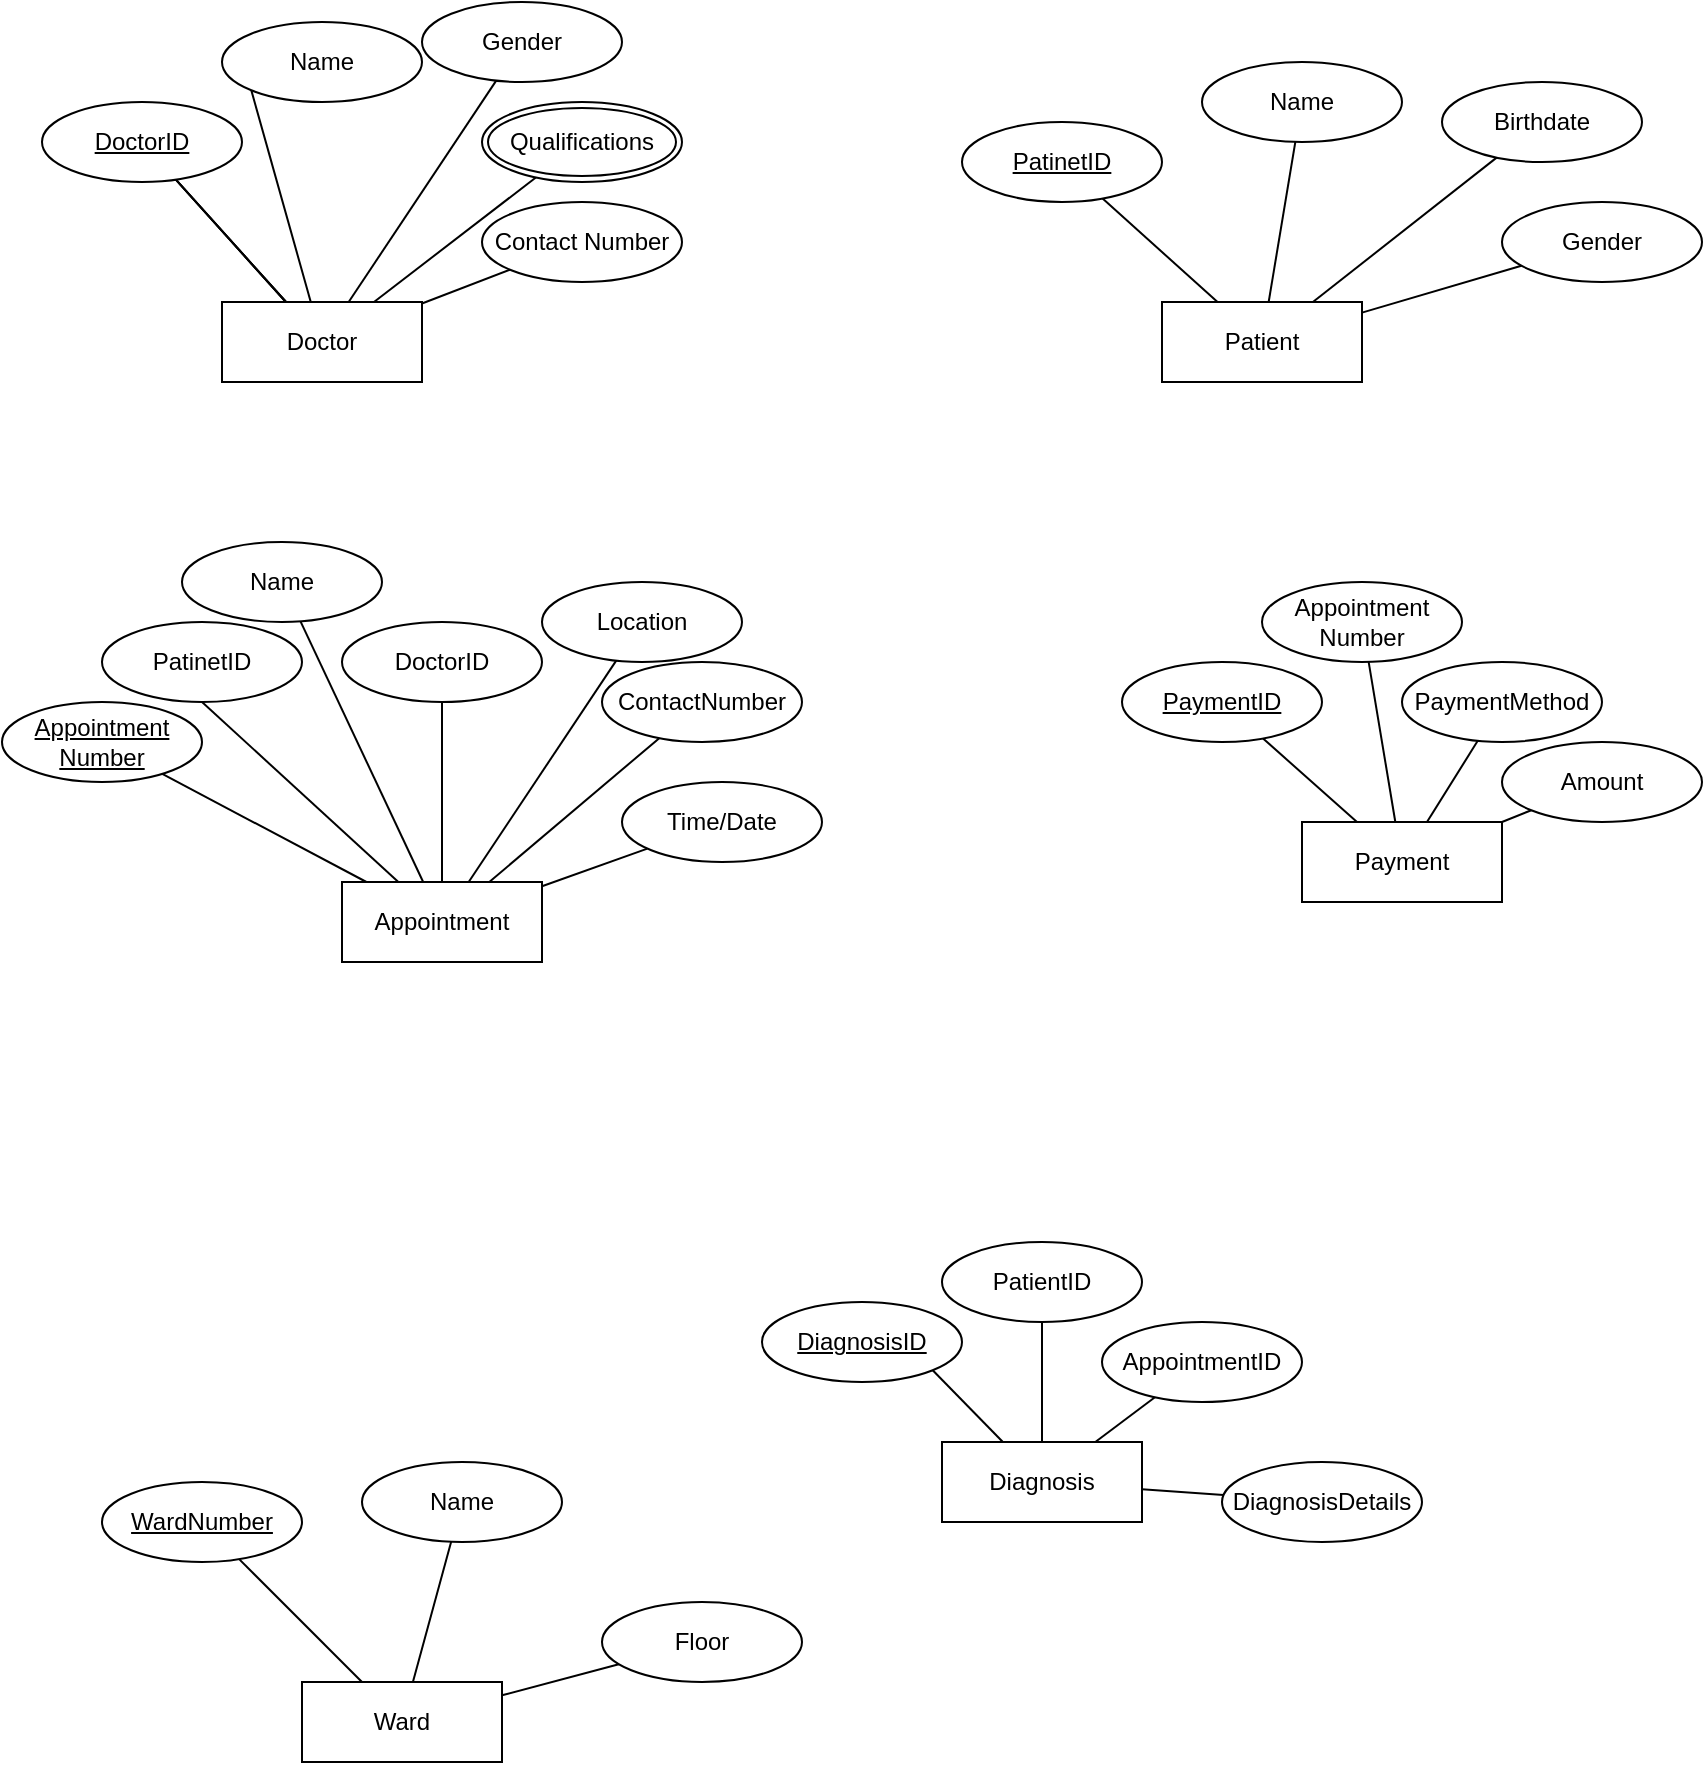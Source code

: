 <mxfile version="20.8.10" type="google"><diagram name="Page-1" id="EurJa5V0K16iJUsoLRbG"><mxGraphModel grid="1" page="1" gridSize="10" guides="1" tooltips="1" connect="1" arrows="1" fold="1" pageScale="1" pageWidth="850" pageHeight="1100" math="0" shadow="0"><root><mxCell id="0"/><mxCell id="1" parent="0"/><mxCell id="qxNLfp6YlYfFG52vCQaY-9" value="" style="edgeStyle=none;rounded=0;orthogonalLoop=1;jettySize=auto;html=1;endArrow=none;endFill=0;" edge="1" parent="1" source="qxNLfp6YlYfFG52vCQaY-1" target="qxNLfp6YlYfFG52vCQaY-7"><mxGeometry relative="1" as="geometry"/></mxCell><mxCell id="qxNLfp6YlYfFG52vCQaY-10" value="" style="edgeStyle=none;rounded=0;orthogonalLoop=1;jettySize=auto;html=1;endArrow=none;endFill=0;" edge="1" parent="1" source="qxNLfp6YlYfFG52vCQaY-1" target="qxNLfp6YlYfFG52vCQaY-7"><mxGeometry relative="1" as="geometry"/></mxCell><mxCell id="qxNLfp6YlYfFG52vCQaY-17" style="edgeStyle=none;rounded=0;orthogonalLoop=1;jettySize=auto;html=1;entryX=0;entryY=1;entryDx=0;entryDy=0;endArrow=none;endFill=0;" edge="1" parent="1" source="qxNLfp6YlYfFG52vCQaY-1" target="qxNLfp6YlYfFG52vCQaY-12"><mxGeometry relative="1" as="geometry"/></mxCell><mxCell id="qxNLfp6YlYfFG52vCQaY-18" style="edgeStyle=none;rounded=0;orthogonalLoop=1;jettySize=auto;html=1;endArrow=none;endFill=0;" edge="1" parent="1" source="qxNLfp6YlYfFG52vCQaY-1" target="qxNLfp6YlYfFG52vCQaY-13"><mxGeometry relative="1" as="geometry"/></mxCell><mxCell id="qxNLfp6YlYfFG52vCQaY-19" style="edgeStyle=none;rounded=0;orthogonalLoop=1;jettySize=auto;html=1;endArrow=none;endFill=0;" edge="1" parent="1" source="qxNLfp6YlYfFG52vCQaY-1" target="qxNLfp6YlYfFG52vCQaY-15"><mxGeometry relative="1" as="geometry"><mxPoint x="310" y="180" as="targetPoint"/></mxGeometry></mxCell><mxCell id="qxNLfp6YlYfFG52vCQaY-20" style="edgeStyle=none;rounded=0;orthogonalLoop=1;jettySize=auto;html=1;endArrow=none;endFill=0;" edge="1" parent="1" source="qxNLfp6YlYfFG52vCQaY-1" target="qxNLfp6YlYfFG52vCQaY-16"><mxGeometry relative="1" as="geometry"/></mxCell><mxCell id="qxNLfp6YlYfFG52vCQaY-1" value="Doctor" style="whiteSpace=wrap;html=1;align=center;" vertex="1" parent="1"><mxGeometry x="100" y="180" width="100" height="40" as="geometry"/></mxCell><mxCell id="qxNLfp6YlYfFG52vCQaY-25" style="edgeStyle=none;rounded=0;orthogonalLoop=1;jettySize=auto;html=1;endArrow=none;endFill=0;" edge="1" parent="1" source="qxNLfp6YlYfFG52vCQaY-2" target="qxNLfp6YlYfFG52vCQaY-21"><mxGeometry relative="1" as="geometry"/></mxCell><mxCell id="qxNLfp6YlYfFG52vCQaY-26" style="edgeStyle=none;rounded=0;orthogonalLoop=1;jettySize=auto;html=1;endArrow=none;endFill=0;" edge="1" parent="1" source="qxNLfp6YlYfFG52vCQaY-2" target="qxNLfp6YlYfFG52vCQaY-22"><mxGeometry relative="1" as="geometry"/></mxCell><mxCell id="qxNLfp6YlYfFG52vCQaY-27" style="edgeStyle=none;rounded=0;orthogonalLoop=1;jettySize=auto;html=1;endArrow=none;endFill=0;" edge="1" parent="1" source="qxNLfp6YlYfFG52vCQaY-2" target="qxNLfp6YlYfFG52vCQaY-24"><mxGeometry relative="1" as="geometry"/></mxCell><mxCell id="qxNLfp6YlYfFG52vCQaY-28" style="edgeStyle=none;rounded=0;orthogonalLoop=1;jettySize=auto;html=1;endArrow=none;endFill=0;" edge="1" parent="1" source="qxNLfp6YlYfFG52vCQaY-2" target="qxNLfp6YlYfFG52vCQaY-23"><mxGeometry relative="1" as="geometry"/></mxCell><mxCell id="qxNLfp6YlYfFG52vCQaY-2" value="Patient" style="whiteSpace=wrap;html=1;align=center;" vertex="1" parent="1"><mxGeometry x="570" y="180" width="100" height="40" as="geometry"/></mxCell><mxCell id="qxNLfp6YlYfFG52vCQaY-37" style="edgeStyle=none;rounded=0;orthogonalLoop=1;jettySize=auto;html=1;endArrow=none;endFill=0;" edge="1" parent="1" source="qxNLfp6YlYfFG52vCQaY-3" target="qxNLfp6YlYfFG52vCQaY-29"><mxGeometry relative="1" as="geometry"/></mxCell><mxCell id="qxNLfp6YlYfFG52vCQaY-38" style="edgeStyle=none;rounded=0;orthogonalLoop=1;jettySize=auto;html=1;entryX=0.5;entryY=1;entryDx=0;entryDy=0;endArrow=none;endFill=0;" edge="1" parent="1" source="qxNLfp6YlYfFG52vCQaY-3" target="qxNLfp6YlYfFG52vCQaY-31"><mxGeometry relative="1" as="geometry"/></mxCell><mxCell id="qxNLfp6YlYfFG52vCQaY-39" style="edgeStyle=none;rounded=0;orthogonalLoop=1;jettySize=auto;html=1;endArrow=none;endFill=0;" edge="1" parent="1" source="qxNLfp6YlYfFG52vCQaY-3" target="qxNLfp6YlYfFG52vCQaY-32"><mxGeometry relative="1" as="geometry"/></mxCell><mxCell id="qxNLfp6YlYfFG52vCQaY-40" style="edgeStyle=none;rounded=0;orthogonalLoop=1;jettySize=auto;html=1;endArrow=none;endFill=0;" edge="1" parent="1" source="qxNLfp6YlYfFG52vCQaY-3" target="qxNLfp6YlYfFG52vCQaY-33"><mxGeometry relative="1" as="geometry"/></mxCell><mxCell id="qxNLfp6YlYfFG52vCQaY-41" style="edgeStyle=none;rounded=0;orthogonalLoop=1;jettySize=auto;html=1;endArrow=none;endFill=0;" edge="1" parent="1" source="qxNLfp6YlYfFG52vCQaY-3" target="qxNLfp6YlYfFG52vCQaY-34"><mxGeometry relative="1" as="geometry"/></mxCell><mxCell id="qxNLfp6YlYfFG52vCQaY-42" style="edgeStyle=none;rounded=0;orthogonalLoop=1;jettySize=auto;html=1;endArrow=none;endFill=0;" edge="1" parent="1" source="qxNLfp6YlYfFG52vCQaY-3" target="qxNLfp6YlYfFG52vCQaY-36"><mxGeometry relative="1" as="geometry"/></mxCell><mxCell id="qxNLfp6YlYfFG52vCQaY-43" style="edgeStyle=none;rounded=0;orthogonalLoop=1;jettySize=auto;html=1;endArrow=none;endFill=0;" edge="1" parent="1" source="qxNLfp6YlYfFG52vCQaY-3" target="qxNLfp6YlYfFG52vCQaY-35"><mxGeometry relative="1" as="geometry"/></mxCell><mxCell id="qxNLfp6YlYfFG52vCQaY-3" value="Appointment" style="whiteSpace=wrap;html=1;align=center;" vertex="1" parent="1"><mxGeometry x="160" y="470" width="100" height="40" as="geometry"/></mxCell><mxCell id="qxNLfp6YlYfFG52vCQaY-57" style="edgeStyle=none;rounded=0;orthogonalLoop=1;jettySize=auto;html=1;endArrow=none;endFill=0;" edge="1" parent="1" source="qxNLfp6YlYfFG52vCQaY-4" target="qxNLfp6YlYfFG52vCQaY-44"><mxGeometry relative="1" as="geometry"/></mxCell><mxCell id="qxNLfp6YlYfFG52vCQaY-58" style="edgeStyle=none;rounded=0;orthogonalLoop=1;jettySize=auto;html=1;endArrow=none;endFill=0;" edge="1" parent="1" source="qxNLfp6YlYfFG52vCQaY-4" target="qxNLfp6YlYfFG52vCQaY-45"><mxGeometry relative="1" as="geometry"/></mxCell><mxCell id="qxNLfp6YlYfFG52vCQaY-59" style="edgeStyle=none;rounded=0;orthogonalLoop=1;jettySize=auto;html=1;endArrow=none;endFill=0;" edge="1" parent="1" source="qxNLfp6YlYfFG52vCQaY-4" target="qxNLfp6YlYfFG52vCQaY-46"><mxGeometry relative="1" as="geometry"/></mxCell><mxCell id="qxNLfp6YlYfFG52vCQaY-60" style="edgeStyle=none;rounded=0;orthogonalLoop=1;jettySize=auto;html=1;endArrow=none;endFill=0;" edge="1" parent="1" source="qxNLfp6YlYfFG52vCQaY-4" target="qxNLfp6YlYfFG52vCQaY-48"><mxGeometry relative="1" as="geometry"/></mxCell><mxCell id="qxNLfp6YlYfFG52vCQaY-4" value="Payment" style="whiteSpace=wrap;html=1;align=center;" vertex="1" parent="1"><mxGeometry x="640" y="440" width="100" height="40" as="geometry"/></mxCell><mxCell id="qxNLfp6YlYfFG52vCQaY-53" style="edgeStyle=none;rounded=0;orthogonalLoop=1;jettySize=auto;html=1;entryX=1;entryY=1;entryDx=0;entryDy=0;endArrow=none;endFill=0;" edge="1" parent="1" source="qxNLfp6YlYfFG52vCQaY-5" target="qxNLfp6YlYfFG52vCQaY-49"><mxGeometry relative="1" as="geometry"/></mxCell><mxCell id="qxNLfp6YlYfFG52vCQaY-54" style="edgeStyle=none;rounded=0;orthogonalLoop=1;jettySize=auto;html=1;endArrow=none;endFill=0;" edge="1" parent="1" source="qxNLfp6YlYfFG52vCQaY-5" target="qxNLfp6YlYfFG52vCQaY-50"><mxGeometry relative="1" as="geometry"/></mxCell><mxCell id="qxNLfp6YlYfFG52vCQaY-55" style="edgeStyle=none;rounded=0;orthogonalLoop=1;jettySize=auto;html=1;endArrow=none;endFill=0;" edge="1" parent="1" source="qxNLfp6YlYfFG52vCQaY-5" target="qxNLfp6YlYfFG52vCQaY-51"><mxGeometry relative="1" as="geometry"/></mxCell><mxCell id="qxNLfp6YlYfFG52vCQaY-56" style="edgeStyle=none;rounded=0;orthogonalLoop=1;jettySize=auto;html=1;endArrow=none;endFill=0;" edge="1" parent="1" source="qxNLfp6YlYfFG52vCQaY-5" target="qxNLfp6YlYfFG52vCQaY-52"><mxGeometry relative="1" as="geometry"/></mxCell><mxCell id="qxNLfp6YlYfFG52vCQaY-5" value="Diagnosis" style="whiteSpace=wrap;html=1;align=center;" vertex="1" parent="1"><mxGeometry x="460" y="750" width="100" height="40" as="geometry"/></mxCell><mxCell id="qxNLfp6YlYfFG52vCQaY-8" style="rounded=0;orthogonalLoop=1;jettySize=auto;html=1;endArrow=none;endFill=0;" edge="1" parent="1" source="qxNLfp6YlYfFG52vCQaY-7" target="qxNLfp6YlYfFG52vCQaY-1"><mxGeometry relative="1" as="geometry"/></mxCell><mxCell id="qxNLfp6YlYfFG52vCQaY-7" value="DoctorID" style="ellipse;whiteSpace=wrap;html=1;align=center;fontStyle=4;" vertex="1" parent="1"><mxGeometry x="10" y="80" width="100" height="40" as="geometry"/></mxCell><mxCell id="qxNLfp6YlYfFG52vCQaY-12" value="Name" style="ellipse;whiteSpace=wrap;html=1;align=center;" vertex="1" parent="1"><mxGeometry x="100" y="40" width="100" height="40" as="geometry"/></mxCell><mxCell id="qxNLfp6YlYfFG52vCQaY-13" value="Gender" style="ellipse;whiteSpace=wrap;html=1;align=center;" vertex="1" parent="1"><mxGeometry x="200" y="30" width="100" height="40" as="geometry"/></mxCell><mxCell id="qxNLfp6YlYfFG52vCQaY-15" value="Qualifications" style="ellipse;shape=doubleEllipse;margin=3;whiteSpace=wrap;html=1;align=center;" vertex="1" parent="1"><mxGeometry x="230" y="80" width="100" height="40" as="geometry"/></mxCell><mxCell id="qxNLfp6YlYfFG52vCQaY-16" value="Contact Number" style="ellipse;whiteSpace=wrap;html=1;align=center;" vertex="1" parent="1"><mxGeometry x="230" y="130" width="100" height="40" as="geometry"/></mxCell><mxCell id="qxNLfp6YlYfFG52vCQaY-21" value="PatinetID" style="ellipse;whiteSpace=wrap;html=1;align=center;fontStyle=4;" vertex="1" parent="1"><mxGeometry x="470" y="90" width="100" height="40" as="geometry"/></mxCell><mxCell id="qxNLfp6YlYfFG52vCQaY-22" value="Name" style="ellipse;whiteSpace=wrap;html=1;align=center;" vertex="1" parent="1"><mxGeometry x="590" y="60" width="100" height="40" as="geometry"/></mxCell><mxCell id="qxNLfp6YlYfFG52vCQaY-23" value="Gender" style="ellipse;whiteSpace=wrap;html=1;align=center;" vertex="1" parent="1"><mxGeometry x="740" y="130" width="100" height="40" as="geometry"/></mxCell><mxCell id="qxNLfp6YlYfFG52vCQaY-24" value="Birthdate" style="ellipse;whiteSpace=wrap;html=1;align=center;" vertex="1" parent="1"><mxGeometry x="710" y="70" width="100" height="40" as="geometry"/></mxCell><mxCell id="qxNLfp6YlYfFG52vCQaY-29" value="Appointment Number" style="ellipse;whiteSpace=wrap;html=1;align=center;fontStyle=4;" vertex="1" parent="1"><mxGeometry x="-10" y="380" width="100" height="40" as="geometry"/></mxCell><mxCell id="qxNLfp6YlYfFG52vCQaY-31" value="PatinetID" style="ellipse;whiteSpace=wrap;html=1;align=center;fontStyle=0;strokeColor=default;" vertex="1" parent="1"><mxGeometry x="40" y="340" width="100" height="40" as="geometry"/></mxCell><mxCell id="qxNLfp6YlYfFG52vCQaY-32" value="Name" style="ellipse;whiteSpace=wrap;html=1;align=center;" vertex="1" parent="1"><mxGeometry x="80" y="300" width="100" height="40" as="geometry"/></mxCell><mxCell id="qxNLfp6YlYfFG52vCQaY-33" value="DoctorID" style="ellipse;whiteSpace=wrap;html=1;align=center;fontStyle=0;" vertex="1" parent="1"><mxGeometry x="160" y="340" width="100" height="40" as="geometry"/></mxCell><mxCell id="qxNLfp6YlYfFG52vCQaY-34" value="Location" style="ellipse;whiteSpace=wrap;html=1;align=center;fontStyle=0;" vertex="1" parent="1"><mxGeometry x="260" y="320" width="100" height="40" as="geometry"/></mxCell><mxCell id="qxNLfp6YlYfFG52vCQaY-35" value="Time/Date" style="ellipse;whiteSpace=wrap;html=1;align=center;fontStyle=0;" vertex="1" parent="1"><mxGeometry x="300" y="420" width="100" height="40" as="geometry"/></mxCell><mxCell id="qxNLfp6YlYfFG52vCQaY-36" value="ContactNumber" style="ellipse;whiteSpace=wrap;html=1;align=center;fontStyle=0;" vertex="1" parent="1"><mxGeometry x="290" y="360" width="100" height="40" as="geometry"/></mxCell><mxCell id="qxNLfp6YlYfFG52vCQaY-44" value="PaymentID" style="ellipse;whiteSpace=wrap;html=1;align=center;fontStyle=4;" vertex="1" parent="1"><mxGeometry x="550" y="360" width="100" height="40" as="geometry"/></mxCell><mxCell id="qxNLfp6YlYfFG52vCQaY-45" value="Appointment Number" style="ellipse;whiteSpace=wrap;html=1;align=center;fontStyle=0;" vertex="1" parent="1"><mxGeometry x="620" y="320" width="100" height="40" as="geometry"/></mxCell><mxCell id="qxNLfp6YlYfFG52vCQaY-46" value="PaymentMethod" style="ellipse;whiteSpace=wrap;html=1;align=center;fontStyle=0;" vertex="1" parent="1"><mxGeometry x="690" y="360" width="100" height="40" as="geometry"/></mxCell><mxCell id="qxNLfp6YlYfFG52vCQaY-48" value="Amount" style="ellipse;whiteSpace=wrap;html=1;align=center;fontStyle=0;" vertex="1" parent="1"><mxGeometry x="740" y="400" width="100" height="40" as="geometry"/></mxCell><mxCell id="qxNLfp6YlYfFG52vCQaY-49" value="DiagnosisID" style="ellipse;whiteSpace=wrap;html=1;align=center;fontStyle=4;" vertex="1" parent="1"><mxGeometry x="370" y="680" width="100" height="40" as="geometry"/></mxCell><mxCell id="qxNLfp6YlYfFG52vCQaY-50" value="PatientID" style="ellipse;whiteSpace=wrap;html=1;align=center;fontStyle=0;" vertex="1" parent="1"><mxGeometry x="460" y="650" width="100" height="40" as="geometry"/></mxCell><mxCell id="qxNLfp6YlYfFG52vCQaY-51" value="AppointmentID" style="ellipse;whiteSpace=wrap;html=1;align=center;fontStyle=0;" vertex="1" parent="1"><mxGeometry x="540" y="690" width="100" height="40" as="geometry"/></mxCell><mxCell id="qxNLfp6YlYfFG52vCQaY-52" value="DiagnosisDetails" style="ellipse;whiteSpace=wrap;html=1;align=center;fontStyle=0;" vertex="1" parent="1"><mxGeometry x="600" y="760" width="100" height="40" as="geometry"/></mxCell><mxCell id="qxNLfp6YlYfFG52vCQaY-66" style="edgeStyle=none;rounded=0;orthogonalLoop=1;jettySize=auto;html=1;endArrow=none;endFill=0;" edge="1" parent="1" source="qxNLfp6YlYfFG52vCQaY-61" target="qxNLfp6YlYfFG52vCQaY-63"><mxGeometry relative="1" as="geometry"/></mxCell><mxCell id="qxNLfp6YlYfFG52vCQaY-67" style="edgeStyle=none;rounded=0;orthogonalLoop=1;jettySize=auto;html=1;endArrow=none;endFill=0;" edge="1" parent="1" source="qxNLfp6YlYfFG52vCQaY-61" target="qxNLfp6YlYfFG52vCQaY-64"><mxGeometry relative="1" as="geometry"/></mxCell><mxCell id="qxNLfp6YlYfFG52vCQaY-68" style="edgeStyle=none;rounded=0;orthogonalLoop=1;jettySize=auto;html=1;endArrow=none;endFill=0;" edge="1" parent="1" source="qxNLfp6YlYfFG52vCQaY-61" target="qxNLfp6YlYfFG52vCQaY-65"><mxGeometry relative="1" as="geometry"/></mxCell><mxCell id="qxNLfp6YlYfFG52vCQaY-61" value="Ward" style="whiteSpace=wrap;html=1;align=center;" vertex="1" parent="1"><mxGeometry x="140" y="870" width="100" height="40" as="geometry"/></mxCell><mxCell id="qxNLfp6YlYfFG52vCQaY-63" value="WardNumber" style="ellipse;whiteSpace=wrap;html=1;align=center;fontStyle=4;" vertex="1" parent="1"><mxGeometry x="40" y="770" width="100" height="40" as="geometry"/></mxCell><mxCell id="qxNLfp6YlYfFG52vCQaY-64" value="Name" style="ellipse;whiteSpace=wrap;html=1;align=center;fontStyle=0;" vertex="1" parent="1"><mxGeometry x="170" y="760" width="100" height="40" as="geometry"/></mxCell><mxCell id="qxNLfp6YlYfFG52vCQaY-65" value="Floor" style="ellipse;whiteSpace=wrap;html=1;align=center;fontStyle=0;" vertex="1" parent="1"><mxGeometry x="290" y="830" width="100" height="40" as="geometry"/></mxCell></root></mxGraphModel></diagram></mxfile>
